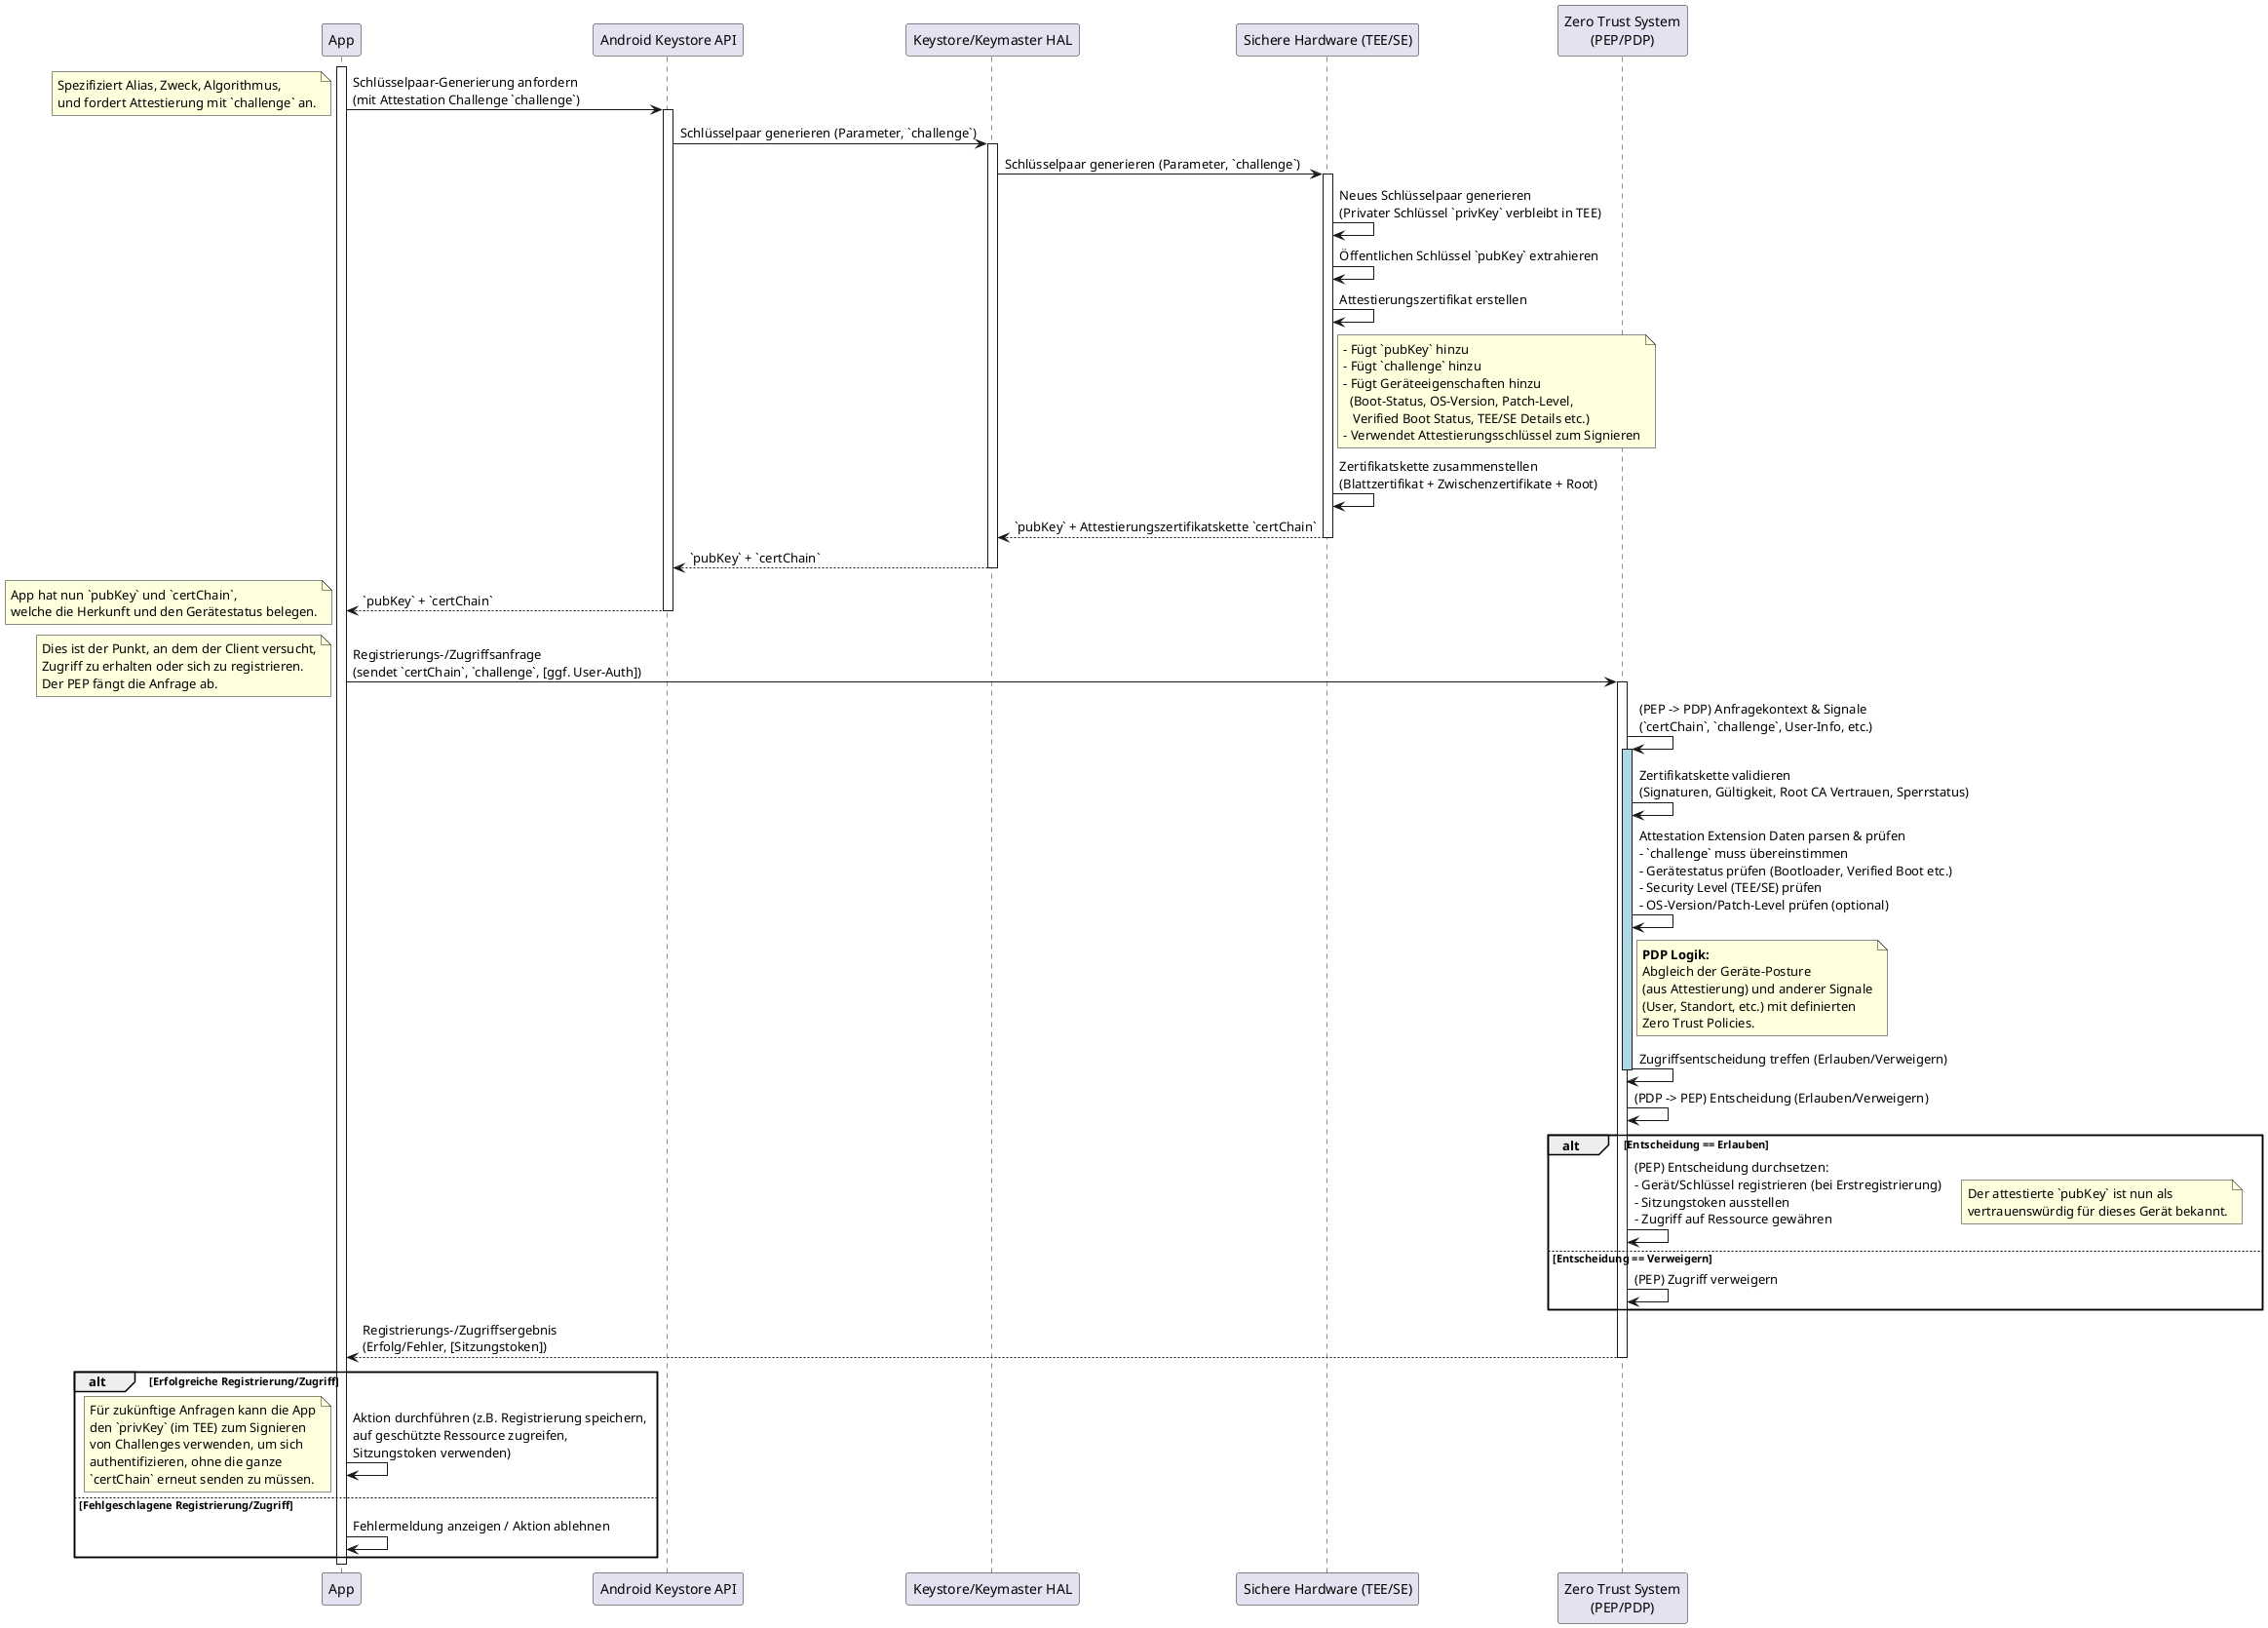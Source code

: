 @startuml "Android Key Attestation Sequenzdiagramm"

participant "App" as App
participant "Android Keystore API" as KeystoreAPI
participant "Keystore/Keymaster HAL" as HAL
participant "Sichere Hardware (TEE/SE)" as TEE
participant "Zero Trust System\n(PEP/PDP)" as ZT

activate App

' 1. App fordert die Generierung eines neuen Schlüssels mit Attestierung an
App -> KeystoreAPI: Schlüsselpaar-Generierung anfordern\n(mit Attestation Challenge `challenge`)
activate KeystoreAPI
note left: Spezifiziert Alias, Zweck, Algorithmus,\nund fordert Attestierung mit `challenge` an.

' 2. Keystore API leitet die Anfrage an die Hardware Abstraction Layer (HAL) weiter
KeystoreAPI -> HAL: Schlüsselpaar generieren (Parameter, `challenge`)
activate HAL

' 3. HAL leitet die Anfrage an die sichere Hardware weiter
HAL -> TEE: Schlüsselpaar generieren (Parameter, `challenge`)
activate TEE

' 4. Sichere Hardware generiert das Schlüsselpaar
TEE -> TEE: Neues Schlüsselpaar generieren\n(Privater Schlüssel `privKey` verbleibt in TEE)
TEE -> TEE: Öffentlichen Schlüssel `pubKey` extrahieren

' 5. Sichere Hardware erstellt das Attestierungszertifikat
TEE -> TEE: Attestierungszertifikat erstellen
note right of TEE: - Fügt `pubKey` hinzu\n- Fügt `challenge` hinzu\n- Fügt Geräteeigenschaften hinzu\n  (Boot-Status, OS-Version, Patch-Level,\n   Verified Boot Status, TEE/SE Details etc.)\n- Verwendet Attestierungsschlüssel zum Signieren

' 6. Sichere Hardware erstellt die Zertifikatskette
TEE -> TEE: Zertifikatskette zusammenstellen\n(Blattzertifikat + Zwischenzertifikate + Root)

' 7. Sichere Hardware gibt Kette und öffentlichen Schlüssel zurück
TEE --> HAL: `pubKey` + Attestierungszertifikatskette `certChain`
deactivate TEE

' 8. HAL gibt die Ergebnisse an die Keystore API zurück
HAL --> KeystoreAPI: `pubKey` + `certChain`
deactivate HAL

' 9. Keystore API gibt die Ergebnisse an die App zurück
KeystoreAPI --> App: `pubKey` + `certChain`
deactivate KeystoreAPI
note left: App hat nun `pubKey` und `certChain`,\nwelche die Herkunft und den Gerätestatus belegen.

' === Zero Trust Interaktion ===

' 10. App initiiert Registrierung/Zugriff beim Zero Trust PEP
App -> ZT: Registrierungs-/Zugriffsanfrage\n(sendet `certChain`, `challenge`, [ggf. User-Auth])
activate ZT
note left: Dies ist der Punkt, an dem der Client versucht,\nZugriff zu erhalten oder sich zu registrieren.\nDer PEP fängt die Anfrage ab.

' 11. PEP leitet Informationen zur Policy-Entscheidung an den PDP weiter
ZT -> ZT: (PEP -> PDP) Anfragekontext & Signale\n(`certChain`, `challenge`, User-Info, etc.)
activate ZT #LightBlue 

' 12. PDP validiert die Attestierung und prüft die Zero Trust Policy
ZT -> ZT: Zertifikatskette validieren\n(Signaturen, Gültigkeit, Root CA Vertrauen, Sperrstatus)
ZT -> ZT: Attestation Extension Daten parsen & prüfen\n- `challenge` muss übereinstimmen\n- Gerätestatus prüfen (Bootloader, Verified Boot etc.)\n- Security Level (TEE/SE) prüfen\n- OS-Version/Patch-Level prüfen (optional)
note right of ZT: **PDP Logik:**\nAbgleich der Geräte-Posture\n(aus Attestierung) und anderer Signale\n(User, Standort, etc.) mit definierten\nZero Trust Policies.

' 13. PDP trifft die Zugriffsentscheidung
ZT -> ZT: Zugriffsentscheidung treffen (Erlauben/Verweigern)
deactivate ZT #LightBlue

' 14. PDP informiert PEP über die Entscheidung
ZT -> ZT: (PDP -> PEP) Entscheidung (Erlauben/Verweigern)

' 15. PEP setzt die Entscheidung durch
alt Entscheidung == Erlauben
    ZT -> ZT: (PEP) Entscheidung durchsetzen:\n- Gerät/Schlüssel registrieren (bei Erstregistrierung)\n- Sitzungstoken ausstellen\n- Zugriff auf Ressource gewähren
    note right: Der attestierte `pubKey` ist nun als\nvertrauenswürdig für dieses Gerät bekannt.
else Entscheidung == Verweigern
    ZT -> ZT: (PEP) Zugriff verweigern
end

' 16. PEP sendet das Ergebnis an die App zurück
ZT --> App: Registrierungs-/Zugriffsergebnis\n(Erfolg/Fehler, [Sitzungstoken])
deactivate ZT

' 17. App reagiert auf das Ergebnis
alt Erfolgreiche Registrierung/Zugriff
    App -> App: Aktion durchführen (z.B. Registrierung speichern,\nauf geschützte Ressource zugreifen,\nSitzungstoken verwenden)
    note left: Für zukünftige Anfragen kann die App\nden `privKey` (im TEE) zum Signieren\nvon Challenges verwenden, um sich\nauthentifizieren, ohne die ganze\n`certChain` erneut senden zu müssen.
else Fehlgeschlagene Registrierung/Zugriff
    App -> App: Fehlermeldung anzeigen / Aktion ablehnen
end

deactivate App

@enduml
